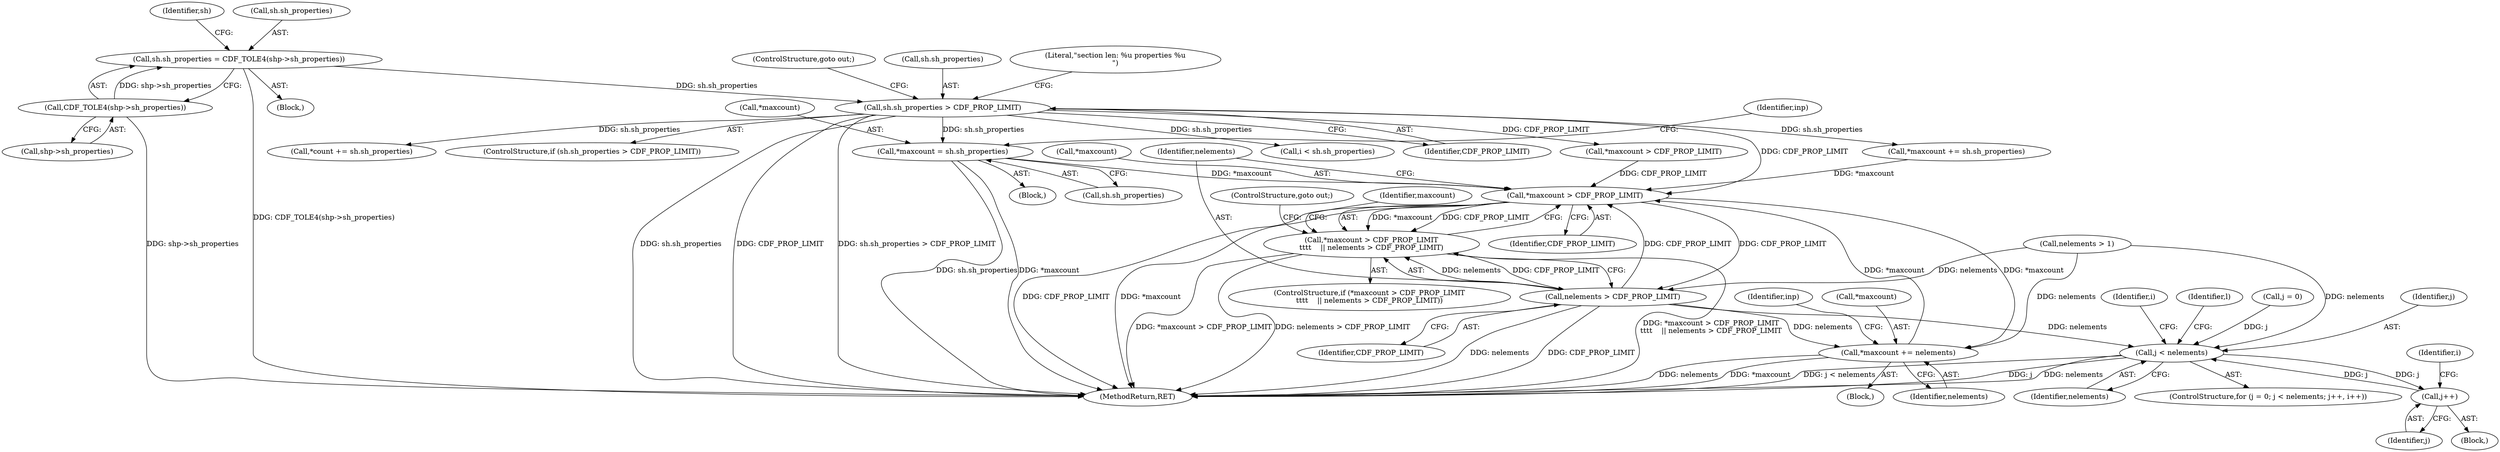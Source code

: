 digraph "0_file_1859fdb4e67c49c463c4e0078054335cd46ba295@pointer" {
"1000211" [label="(Call,*maxcount = sh.sh_properties)"];
"1000177" [label="(Call,sh.sh_properties > CDF_PROP_LIMIT)"];
"1000168" [label="(Call,sh.sh_properties = CDF_TOLE4(shp->sh_properties))"];
"1000172" [label="(Call,CDF_TOLE4(shp->sh_properties))"];
"1000572" [label="(Call,*maxcount > CDF_PROP_LIMIT)"];
"1000571" [label="(Call,*maxcount > CDF_PROP_LIMIT\n\t\t\t\t    || nelements > CDF_PROP_LIMIT)"];
"1000576" [label="(Call,nelements > CDF_PROP_LIMIT)"];
"1000580" [label="(Call,*maxcount += nelements)"];
"1000607" [label="(Call,j < nelements)"];
"1000611" [label="(Call,j++)"];
"1000586" [label="(Identifier,inp)"];
"1000603" [label="(ControlStructure,for (j = 0; j < nelements; j++, i++))"];
"1000177" [label="(Call,sh.sh_properties > CDF_PROP_LIMIT)"];
"1000210" [label="(Block,)"];
"1000212" [label="(Call,*maxcount)"];
"1000219" [label="(Identifier,inp)"];
"1000604" [label="(Call,j = 0)"];
"1000203" [label="(Call,*maxcount += sh.sh_properties)"];
"1000576" [label="(Call,nelements > CDF_PROP_LIMIT)"];
"1000251" [label="(Call,i < sh.sh_properties)"];
"1000211" [label="(Call,*maxcount = sh.sh_properties)"];
"1000572" [label="(Call,*maxcount > CDF_PROP_LIMIT)"];
"1000181" [label="(Identifier,CDF_PROP_LIMIT)"];
"1000581" [label="(Call,*maxcount)"];
"1000609" [label="(Identifier,nelements)"];
"1000559" [label="(Call,nelements > 1)"];
"1000168" [label="(Call,sh.sh_properties = CDF_TOLE4(shp->sh_properties))"];
"1000571" [label="(Call,*maxcount > CDF_PROP_LIMIT\n\t\t\t\t    || nelements > CDF_PROP_LIMIT)"];
"1000214" [label="(Call,sh.sh_properties)"];
"1000607" [label="(Call,j < nelements)"];
"1000107" [label="(Block,)"];
"1000575" [label="(Identifier,CDF_PROP_LIMIT)"];
"1000578" [label="(Identifier,CDF_PROP_LIMIT)"];
"1000562" [label="(Block,)"];
"1000173" [label="(Call,shp->sh_properties)"];
"1000179" [label="(Identifier,sh)"];
"1000230" [label="(Call,*count += sh.sh_properties)"];
"1000172" [label="(Call,CDF_TOLE4(shp->sh_properties))"];
"1000577" [label="(Identifier,nelements)"];
"1000608" [label="(Identifier,j)"];
"1000182" [label="(ControlStructure,goto out;)"];
"1000579" [label="(ControlStructure,goto out;)"];
"1000614" [label="(Identifier,i)"];
"1000169" [label="(Call,sh.sh_properties)"];
"1000696" [label="(Identifier,i)"];
"1000618" [label="(Identifier,l)"];
"1000176" [label="(ControlStructure,if (sh.sh_properties > CDF_PROP_LIMIT))"];
"1000582" [label="(Identifier,maxcount)"];
"1000612" [label="(Identifier,j)"];
"1000610" [label="(Block,)"];
"1000570" [label="(ControlStructure,if (*maxcount > CDF_PROP_LIMIT\n\t\t\t\t    || nelements > CDF_PROP_LIMIT))"];
"1000583" [label="(Identifier,nelements)"];
"1000178" [label="(Call,sh.sh_properties)"];
"1000761" [label="(MethodReturn,RET)"];
"1000185" [label="(Literal,\"section len: %u properties %u\n\")"];
"1000611" [label="(Call,j++)"];
"1000573" [label="(Call,*maxcount)"];
"1000198" [label="(Call,*maxcount > CDF_PROP_LIMIT)"];
"1000580" [label="(Call,*maxcount += nelements)"];
"1000211" -> "1000210"  [label="AST: "];
"1000211" -> "1000214"  [label="CFG: "];
"1000212" -> "1000211"  [label="AST: "];
"1000214" -> "1000211"  [label="AST: "];
"1000219" -> "1000211"  [label="CFG: "];
"1000211" -> "1000761"  [label="DDG: sh.sh_properties"];
"1000211" -> "1000761"  [label="DDG: *maxcount"];
"1000177" -> "1000211"  [label="DDG: sh.sh_properties"];
"1000211" -> "1000572"  [label="DDG: *maxcount"];
"1000177" -> "1000176"  [label="AST: "];
"1000177" -> "1000181"  [label="CFG: "];
"1000178" -> "1000177"  [label="AST: "];
"1000181" -> "1000177"  [label="AST: "];
"1000182" -> "1000177"  [label="CFG: "];
"1000185" -> "1000177"  [label="CFG: "];
"1000177" -> "1000761"  [label="DDG: sh.sh_properties"];
"1000177" -> "1000761"  [label="DDG: CDF_PROP_LIMIT"];
"1000177" -> "1000761"  [label="DDG: sh.sh_properties > CDF_PROP_LIMIT"];
"1000168" -> "1000177"  [label="DDG: sh.sh_properties"];
"1000177" -> "1000198"  [label="DDG: CDF_PROP_LIMIT"];
"1000177" -> "1000203"  [label="DDG: sh.sh_properties"];
"1000177" -> "1000230"  [label="DDG: sh.sh_properties"];
"1000177" -> "1000251"  [label="DDG: sh.sh_properties"];
"1000177" -> "1000572"  [label="DDG: CDF_PROP_LIMIT"];
"1000168" -> "1000107"  [label="AST: "];
"1000168" -> "1000172"  [label="CFG: "];
"1000169" -> "1000168"  [label="AST: "];
"1000172" -> "1000168"  [label="AST: "];
"1000179" -> "1000168"  [label="CFG: "];
"1000168" -> "1000761"  [label="DDG: CDF_TOLE4(shp->sh_properties)"];
"1000172" -> "1000168"  [label="DDG: shp->sh_properties"];
"1000172" -> "1000173"  [label="CFG: "];
"1000173" -> "1000172"  [label="AST: "];
"1000172" -> "1000761"  [label="DDG: shp->sh_properties"];
"1000572" -> "1000571"  [label="AST: "];
"1000572" -> "1000575"  [label="CFG: "];
"1000573" -> "1000572"  [label="AST: "];
"1000575" -> "1000572"  [label="AST: "];
"1000577" -> "1000572"  [label="CFG: "];
"1000571" -> "1000572"  [label="CFG: "];
"1000572" -> "1000761"  [label="DDG: CDF_PROP_LIMIT"];
"1000572" -> "1000761"  [label="DDG: *maxcount"];
"1000572" -> "1000571"  [label="DDG: *maxcount"];
"1000572" -> "1000571"  [label="DDG: CDF_PROP_LIMIT"];
"1000580" -> "1000572"  [label="DDG: *maxcount"];
"1000203" -> "1000572"  [label="DDG: *maxcount"];
"1000198" -> "1000572"  [label="DDG: CDF_PROP_LIMIT"];
"1000576" -> "1000572"  [label="DDG: CDF_PROP_LIMIT"];
"1000572" -> "1000576"  [label="DDG: CDF_PROP_LIMIT"];
"1000572" -> "1000580"  [label="DDG: *maxcount"];
"1000571" -> "1000570"  [label="AST: "];
"1000571" -> "1000576"  [label="CFG: "];
"1000576" -> "1000571"  [label="AST: "];
"1000579" -> "1000571"  [label="CFG: "];
"1000582" -> "1000571"  [label="CFG: "];
"1000571" -> "1000761"  [label="DDG: *maxcount > CDF_PROP_LIMIT\n\t\t\t\t    || nelements > CDF_PROP_LIMIT"];
"1000571" -> "1000761"  [label="DDG: *maxcount > CDF_PROP_LIMIT"];
"1000571" -> "1000761"  [label="DDG: nelements > CDF_PROP_LIMIT"];
"1000576" -> "1000571"  [label="DDG: nelements"];
"1000576" -> "1000571"  [label="DDG: CDF_PROP_LIMIT"];
"1000576" -> "1000578"  [label="CFG: "];
"1000577" -> "1000576"  [label="AST: "];
"1000578" -> "1000576"  [label="AST: "];
"1000576" -> "1000761"  [label="DDG: nelements"];
"1000576" -> "1000761"  [label="DDG: CDF_PROP_LIMIT"];
"1000559" -> "1000576"  [label="DDG: nelements"];
"1000576" -> "1000580"  [label="DDG: nelements"];
"1000576" -> "1000607"  [label="DDG: nelements"];
"1000580" -> "1000562"  [label="AST: "];
"1000580" -> "1000583"  [label="CFG: "];
"1000581" -> "1000580"  [label="AST: "];
"1000583" -> "1000580"  [label="AST: "];
"1000586" -> "1000580"  [label="CFG: "];
"1000580" -> "1000761"  [label="DDG: nelements"];
"1000580" -> "1000761"  [label="DDG: *maxcount"];
"1000559" -> "1000580"  [label="DDG: nelements"];
"1000607" -> "1000603"  [label="AST: "];
"1000607" -> "1000609"  [label="CFG: "];
"1000608" -> "1000607"  [label="AST: "];
"1000609" -> "1000607"  [label="AST: "];
"1000618" -> "1000607"  [label="CFG: "];
"1000696" -> "1000607"  [label="CFG: "];
"1000607" -> "1000761"  [label="DDG: j < nelements"];
"1000607" -> "1000761"  [label="DDG: j"];
"1000607" -> "1000761"  [label="DDG: nelements"];
"1000604" -> "1000607"  [label="DDG: j"];
"1000611" -> "1000607"  [label="DDG: j"];
"1000559" -> "1000607"  [label="DDG: nelements"];
"1000607" -> "1000611"  [label="DDG: j"];
"1000611" -> "1000610"  [label="AST: "];
"1000611" -> "1000612"  [label="CFG: "];
"1000612" -> "1000611"  [label="AST: "];
"1000614" -> "1000611"  [label="CFG: "];
}

